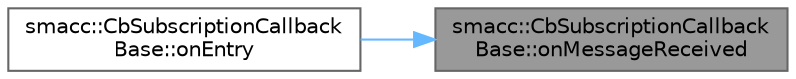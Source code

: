 digraph "smacc::CbSubscriptionCallbackBase::onMessageReceived"
{
 // LATEX_PDF_SIZE
  bgcolor="transparent";
  edge [fontname=Helvetica,fontsize=10,labelfontname=Helvetica,labelfontsize=10];
  node [fontname=Helvetica,fontsize=10,shape=box,height=0.2,width=0.4];
  rankdir="RL";
  Node1 [label="smacc::CbSubscriptionCallback\lBase::onMessageReceived",height=0.2,width=0.4,color="gray40", fillcolor="grey60", style="filled", fontcolor="black",tooltip=" "];
  Node1 -> Node2 [dir="back",color="steelblue1",style="solid"];
  Node2 [label="smacc::CbSubscriptionCallback\lBase::onEntry",height=0.2,width=0.4,color="grey40", fillcolor="white", style="filled",URL="$classsmacc_1_1CbSubscriptionCallbackBase.html#a1092b6c0d6fd428be86939559bed1e16",tooltip=" "];
}
